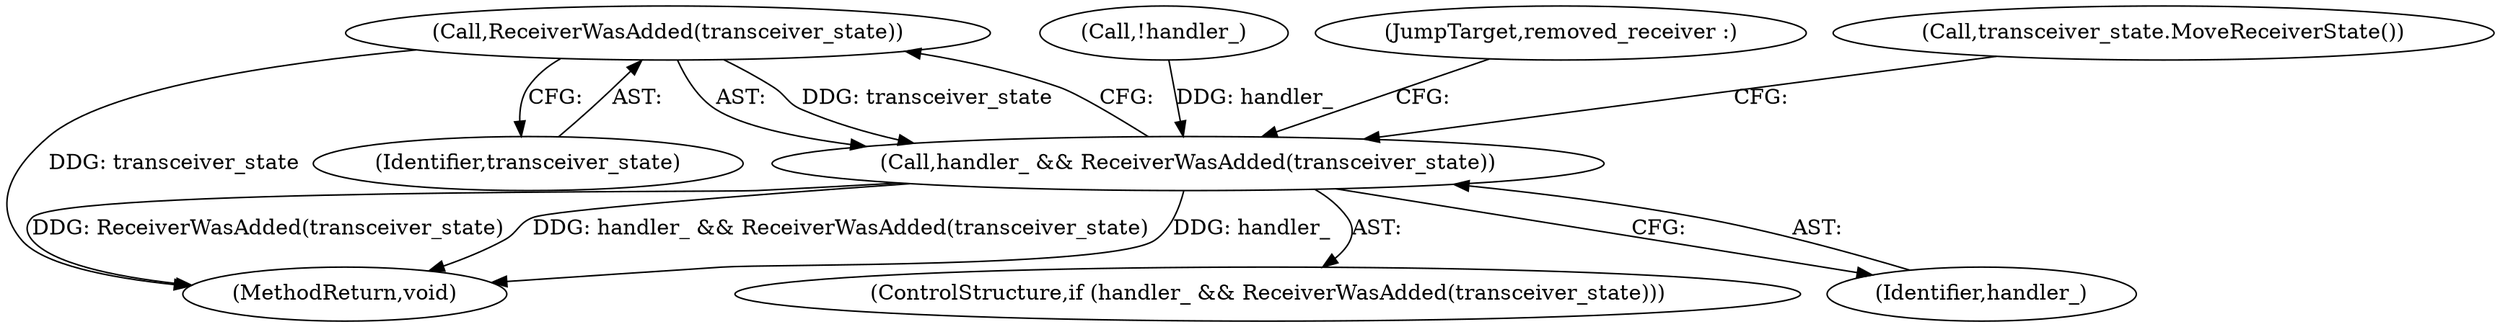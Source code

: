 digraph "0_Chrome_3514a77e7fa2e5b8bfe5d98af22964bbd69d680f@API" {
"1000139" [label="(Call,ReceiverWasAdded(transceiver_state))"];
"1000137" [label="(Call,handler_ && ReceiverWasAdded(transceiver_state))"];
"1000109" [label="(Call,!handler_)"];
"1000144" [label="(JumpTarget,removed_receiver :)"];
"1000139" [label="(Call,ReceiverWasAdded(transceiver_state))"];
"1000152" [label="(MethodReturn,void)"];
"1000143" [label="(Call,transceiver_state.MoveReceiverState())"];
"1000137" [label="(Call,handler_ && ReceiverWasAdded(transceiver_state))"];
"1000136" [label="(ControlStructure,if (handler_ && ReceiverWasAdded(transceiver_state)))"];
"1000138" [label="(Identifier,handler_)"];
"1000140" [label="(Identifier,transceiver_state)"];
"1000139" -> "1000137"  [label="AST: "];
"1000139" -> "1000140"  [label="CFG: "];
"1000140" -> "1000139"  [label="AST: "];
"1000137" -> "1000139"  [label="CFG: "];
"1000139" -> "1000152"  [label="DDG: transceiver_state"];
"1000139" -> "1000137"  [label="DDG: transceiver_state"];
"1000137" -> "1000136"  [label="AST: "];
"1000137" -> "1000138"  [label="CFG: "];
"1000138" -> "1000137"  [label="AST: "];
"1000143" -> "1000137"  [label="CFG: "];
"1000144" -> "1000137"  [label="CFG: "];
"1000137" -> "1000152"  [label="DDG: handler_"];
"1000137" -> "1000152"  [label="DDG: ReceiverWasAdded(transceiver_state)"];
"1000137" -> "1000152"  [label="DDG: handler_ && ReceiverWasAdded(transceiver_state)"];
"1000109" -> "1000137"  [label="DDG: handler_"];
}

